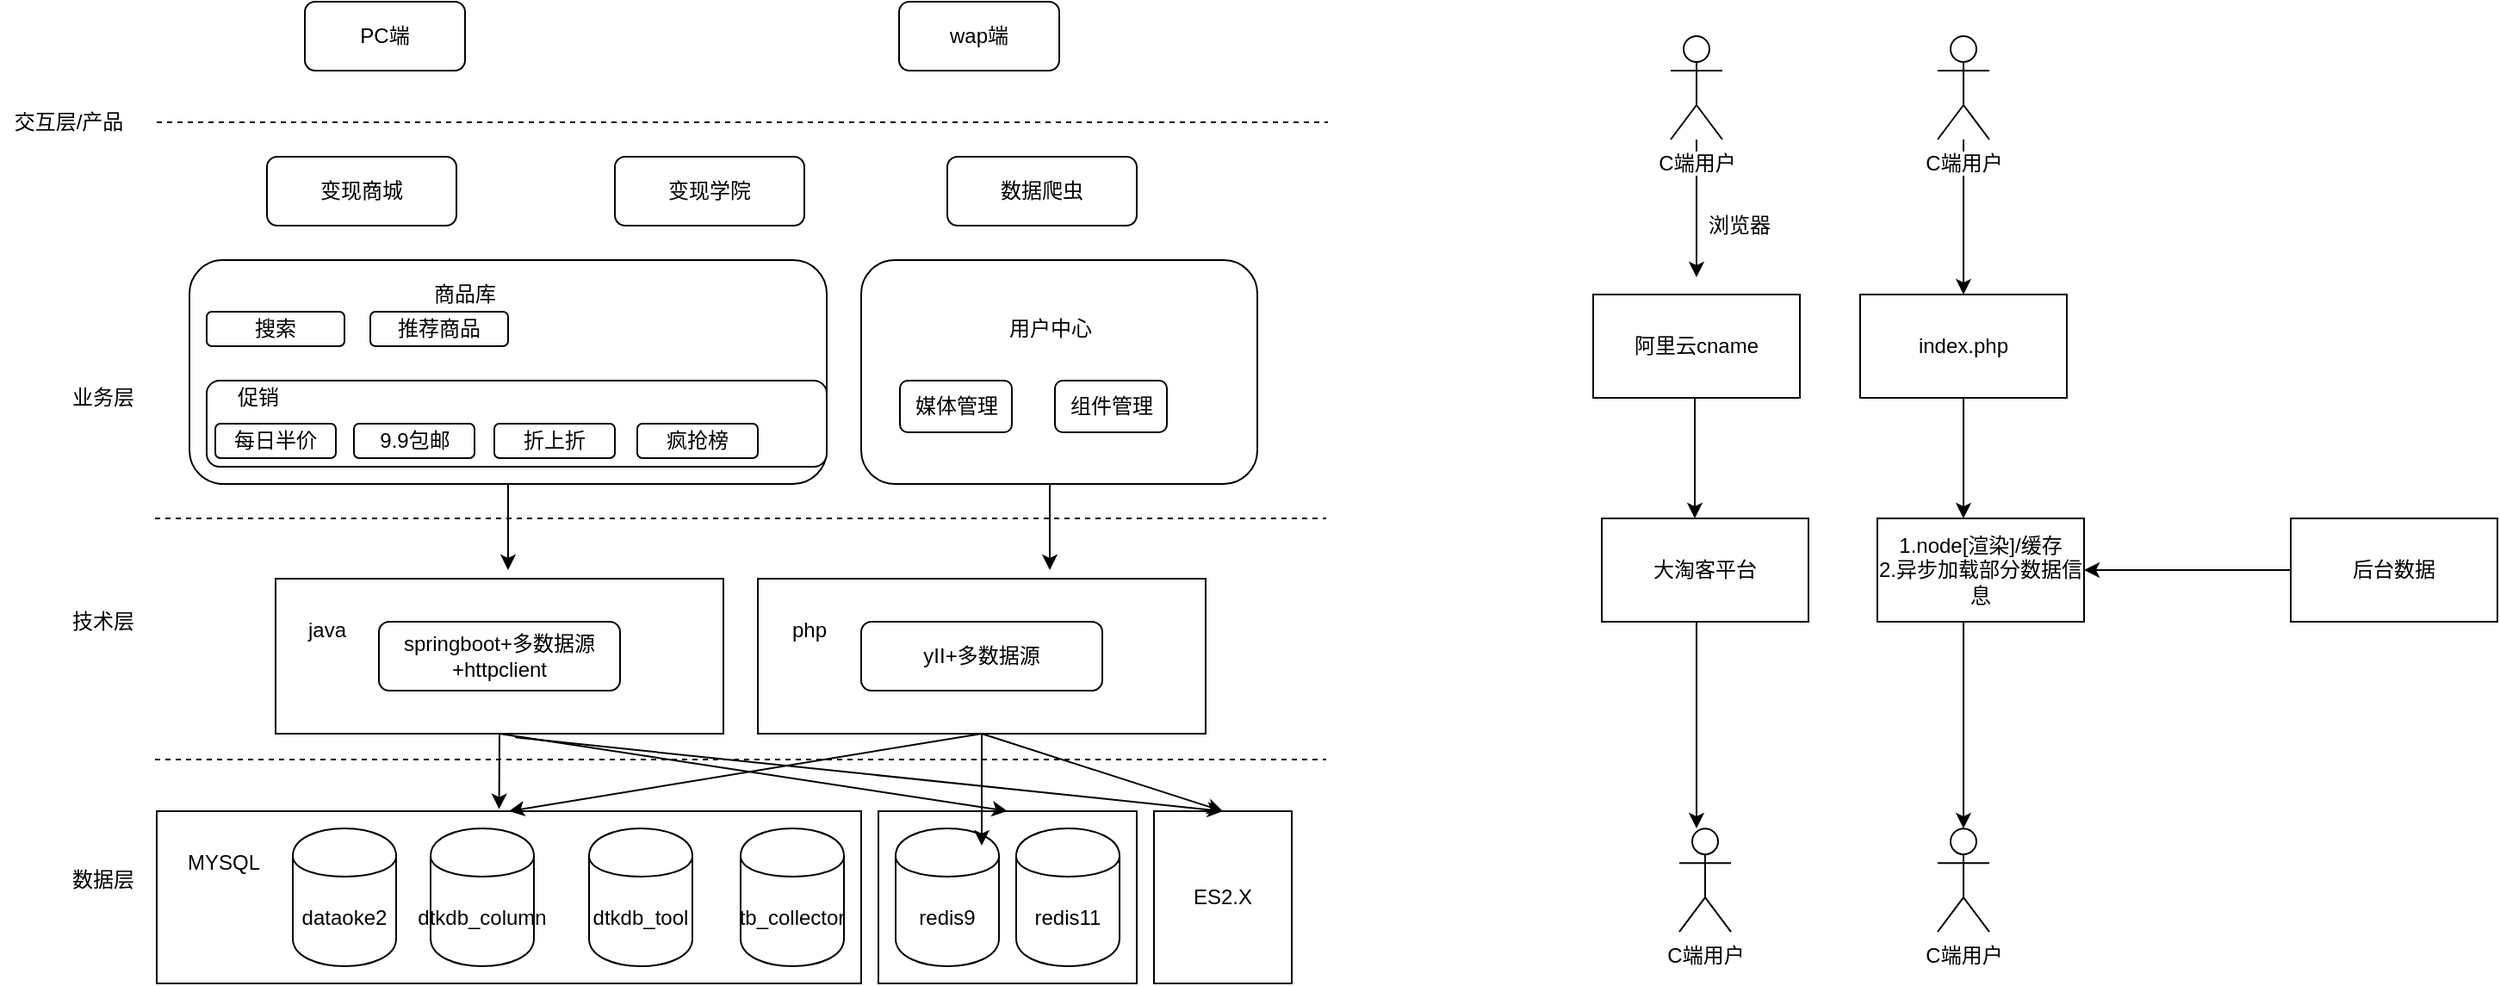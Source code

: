 <mxfile version="11.0.8" type="github"><diagram id="_v9vPl8bkmRnc-huP--U" name="第 1 页"><mxGraphModel dx="1863" dy="550" grid="1" gridSize="10" guides="1" tooltips="1" connect="1" arrows="1" fold="1" page="1" pageScale="1" pageWidth="827" pageHeight="1169" math="0" shadow="0"><root><mxCell id="0"/><mxCell id="1" parent="0"/><mxCell id="0rX34wumKevSuE9-4wh0-14" value="" style="rounded=0;whiteSpace=wrap;html=1;" vertex="1" parent="1"><mxGeometry x="81" y="490" width="409" height="100" as="geometry"/></mxCell><mxCell id="3NmAgZUPKgBlWCw0vPXJ-1" value="" style="endArrow=none;dashed=1;html=1;" parent="1" edge="1"><mxGeometry width="50" height="50" relative="1" as="geometry"><mxPoint x="80" y="320" as="sourcePoint"/><mxPoint x="760" y="320" as="targetPoint"/></mxGeometry></mxCell><mxCell id="3NmAgZUPKgBlWCw0vPXJ-2" value="" style="endArrow=none;dashed=1;html=1;" parent="1" edge="1"><mxGeometry width="50" height="50" relative="1" as="geometry"><mxPoint x="80" y="460" as="sourcePoint"/><mxPoint x="760" y="460" as="targetPoint"/></mxGeometry></mxCell><mxCell id="3NmAgZUPKgBlWCw0vPXJ-3" value="" style="endArrow=none;dashed=1;html=1;" parent="1" edge="1"><mxGeometry width="50" height="50" relative="1" as="geometry"><mxPoint x="81" y="90" as="sourcePoint"/><mxPoint x="761" y="90" as="targetPoint"/></mxGeometry></mxCell><mxCell id="3NmAgZUPKgBlWCw0vPXJ-4" value="dataoke2" style="shape=cylinder;whiteSpace=wrap;html=1;boundedLbl=1;backgroundOutline=1;" parent="1" vertex="1"><mxGeometry x="160" y="500" width="60" height="80" as="geometry"/></mxCell><mxCell id="3NmAgZUPKgBlWCw0vPXJ-5" value="dtkdb_column" style="shape=cylinder;whiteSpace=wrap;html=1;boundedLbl=1;backgroundOutline=1;" parent="1" vertex="1"><mxGeometry x="240" y="500" width="60" height="80" as="geometry"/></mxCell><mxCell id="3NmAgZUPKgBlWCw0vPXJ-6" value="dtkdb_tool" style="shape=cylinder;whiteSpace=wrap;html=1;boundedLbl=1;backgroundOutline=1;" parent="1" vertex="1"><mxGeometry x="332" y="500" width="60" height="80" as="geometry"/></mxCell><mxCell id="3NmAgZUPKgBlWCw0vPXJ-7" value="数据层" style="text;html=1;strokeColor=none;fillColor=none;align=center;verticalAlign=middle;whiteSpace=wrap;rounded=0;" parent="1" vertex="1"><mxGeometry x="30" y="520" width="40" height="20" as="geometry"/></mxCell><mxCell id="3NmAgZUPKgBlWCw0vPXJ-8" value="技术层" style="text;html=1;strokeColor=none;fillColor=none;align=center;verticalAlign=middle;whiteSpace=wrap;rounded=0;" parent="1" vertex="1"><mxGeometry x="30" y="370" width="40" height="20" as="geometry"/></mxCell><mxCell id="3NmAgZUPKgBlWCw0vPXJ-9" value="业务层" style="text;html=1;strokeColor=none;fillColor=none;align=center;verticalAlign=middle;whiteSpace=wrap;rounded=0;" parent="1" vertex="1"><mxGeometry x="30" y="240" width="40" height="20" as="geometry"/></mxCell><mxCell id="3NmAgZUPKgBlWCw0vPXJ-10" value="交互层/产品" style="text;html=1;strokeColor=none;fillColor=none;align=center;verticalAlign=middle;whiteSpace=wrap;rounded=0;" parent="1" vertex="1"><mxGeometry x="-10" y="80" width="80" height="20" as="geometry"/></mxCell><mxCell id="0rX34wumKevSuE9-4wh0-1" value="数据爬虫" style="rounded=1;whiteSpace=wrap;html=1;" vertex="1" parent="1"><mxGeometry x="540" y="110" width="110" height="40" as="geometry"/></mxCell><mxCell id="0rX34wumKevSuE9-4wh0-2" value="变现商城" style="rounded=1;whiteSpace=wrap;html=1;" vertex="1" parent="1"><mxGeometry x="145" y="110" width="110" height="40" as="geometry"/></mxCell><mxCell id="0rX34wumKevSuE9-4wh0-3" value="" style="rounded=1;whiteSpace=wrap;html=1;" vertex="1" parent="1"><mxGeometry x="490" y="170" width="230" height="130" as="geometry"/></mxCell><mxCell id="0rX34wumKevSuE9-4wh0-5" value="tb_collector" style="shape=cylinder;whiteSpace=wrap;html=1;boundedLbl=1;backgroundOutline=1;" vertex="1" parent="1"><mxGeometry x="420" y="500" width="60" height="80" as="geometry"/></mxCell><mxCell id="0rX34wumKevSuE9-4wh0-7" value="" style="rounded=0;whiteSpace=wrap;html=1;" vertex="1" parent="1"><mxGeometry x="500" y="490" width="150" height="100" as="geometry"/></mxCell><mxCell id="0rX34wumKevSuE9-4wh0-8" value="" style="rounded=0;whiteSpace=wrap;html=1;" vertex="1" parent="1"><mxGeometry x="150" y="355" width="260" height="90" as="geometry"/></mxCell><mxCell id="0rX34wumKevSuE9-4wh0-9" value="springboot+多数据源+httpclient" style="rounded=1;whiteSpace=wrap;html=1;" vertex="1" parent="1"><mxGeometry x="210" y="380" width="140" height="40" as="geometry"/></mxCell><mxCell id="0rX34wumKevSuE9-4wh0-10" value="java" style="text;html=1;strokeColor=none;fillColor=none;align=center;verticalAlign=middle;whiteSpace=wrap;rounded=0;" vertex="1" parent="1"><mxGeometry x="160" y="375" width="40" height="20" as="geometry"/></mxCell><mxCell id="0rX34wumKevSuE9-4wh0-11" value="" style="rounded=0;whiteSpace=wrap;html=1;" vertex="1" parent="1"><mxGeometry x="430" y="355" width="260" height="90" as="geometry"/></mxCell><mxCell id="0rX34wumKevSuE9-4wh0-12" value="php" style="text;html=1;strokeColor=none;fillColor=none;align=center;verticalAlign=middle;whiteSpace=wrap;rounded=0;" vertex="1" parent="1"><mxGeometry x="440" y="375" width="40" height="20" as="geometry"/></mxCell><mxCell id="0rX34wumKevSuE9-4wh0-13" value="yII+多数据源" style="rounded=1;whiteSpace=wrap;html=1;" vertex="1" parent="1"><mxGeometry x="490" y="380" width="140" height="40" as="geometry"/></mxCell><mxCell id="0rX34wumKevSuE9-4wh0-15" value="redis9" style="shape=cylinder;whiteSpace=wrap;html=1;boundedLbl=1;backgroundOutline=1;" vertex="1" parent="1"><mxGeometry x="510" y="500" width="60" height="80" as="geometry"/></mxCell><mxCell id="0rX34wumKevSuE9-4wh0-16" value="redis11" style="shape=cylinder;whiteSpace=wrap;html=1;boundedLbl=1;backgroundOutline=1;" vertex="1" parent="1"><mxGeometry x="580" y="500" width="60" height="80" as="geometry"/></mxCell><mxCell id="0rX34wumKevSuE9-4wh0-17" value="MYSQL" style="text;html=1;strokeColor=none;fillColor=none;align=center;verticalAlign=middle;whiteSpace=wrap;rounded=0;" vertex="1" parent="1"><mxGeometry x="100" y="510" width="40" height="20" as="geometry"/></mxCell><mxCell id="0rX34wumKevSuE9-4wh0-18" value="" style="rounded=1;whiteSpace=wrap;html=1;labelPosition=center;verticalLabelPosition=middle;align=center;verticalAlign=middle;" vertex="1" parent="1"><mxGeometry x="100" y="170" width="370" height="130" as="geometry"/></mxCell><mxCell id="0rX34wumKevSuE9-4wh0-21" value="ES2.X" style="rounded=0;whiteSpace=wrap;html=1;" vertex="1" parent="1"><mxGeometry x="660" y="490" width="80" height="100" as="geometry"/></mxCell><mxCell id="0rX34wumKevSuE9-4wh0-22" value="" style="endArrow=classic;html=1;exitX=0.5;exitY=1;exitDx=0;exitDy=0;entryX=0.486;entryY=-0.012;entryDx=0;entryDy=0;entryPerimeter=0;" edge="1" parent="1" source="0rX34wumKevSuE9-4wh0-8" target="0rX34wumKevSuE9-4wh0-14"><mxGeometry width="50" height="50" relative="1" as="geometry"><mxPoint x="170" y="460" as="sourcePoint"/><mxPoint x="165" y="640" as="targetPoint"/></mxGeometry></mxCell><mxCell id="0rX34wumKevSuE9-4wh0-23" value="" style="endArrow=classic;html=1;exitX=0.5;exitY=1;exitDx=0;exitDy=0;entryX=0.5;entryY=0;entryDx=0;entryDy=0;" edge="1" parent="1" source="0rX34wumKevSuE9-4wh0-8" target="0rX34wumKevSuE9-4wh0-7"><mxGeometry width="50" height="50" relative="1" as="geometry"><mxPoint x="290" y="455" as="sourcePoint"/><mxPoint x="289.774" y="518.8" as="targetPoint"/></mxGeometry></mxCell><mxCell id="0rX34wumKevSuE9-4wh0-24" value="" style="endArrow=classic;html=1;entryX=0.5;entryY=0;entryDx=0;entryDy=0;exitX=0.535;exitY=1.024;exitDx=0;exitDy=0;exitPerimeter=0;" edge="1" parent="1" source="0rX34wumKevSuE9-4wh0-8" target="0rX34wumKevSuE9-4wh0-21"><mxGeometry width="50" height="50" relative="1" as="geometry"><mxPoint x="280" y="450" as="sourcePoint"/><mxPoint x="289.774" y="518.8" as="targetPoint"/></mxGeometry></mxCell><mxCell id="0rX34wumKevSuE9-4wh0-25" value="" style="endArrow=classic;html=1;exitX=0.5;exitY=1;exitDx=0;exitDy=0;entryX=0.5;entryY=0;entryDx=0;entryDy=0;" edge="1" parent="1" source="0rX34wumKevSuE9-4wh0-11" target="0rX34wumKevSuE9-4wh0-14"><mxGeometry width="50" height="50" relative="1" as="geometry"><mxPoint x="290" y="455" as="sourcePoint"/><mxPoint x="289.774" y="518.8" as="targetPoint"/></mxGeometry></mxCell><mxCell id="0rX34wumKevSuE9-4wh0-26" value="" style="endArrow=classic;html=1;exitX=0.5;exitY=1;exitDx=0;exitDy=0;" edge="1" parent="1" source="0rX34wumKevSuE9-4wh0-11"><mxGeometry width="50" height="50" relative="1" as="geometry"><mxPoint x="560" y="450" as="sourcePoint"/><mxPoint x="560" y="510" as="targetPoint"/></mxGeometry></mxCell><mxCell id="0rX34wumKevSuE9-4wh0-27" value="" style="endArrow=classic;html=1;exitX=0.5;exitY=1;exitDx=0;exitDy=0;entryX=0.5;entryY=0;entryDx=0;entryDy=0;" edge="1" parent="1" source="0rX34wumKevSuE9-4wh0-11" target="0rX34wumKevSuE9-4wh0-21"><mxGeometry width="50" height="50" relative="1" as="geometry"><mxPoint x="570" y="455" as="sourcePoint"/><mxPoint x="570" y="520" as="targetPoint"/></mxGeometry></mxCell><mxCell id="0rX34wumKevSuE9-4wh0-30" value="商品库" style="text;html=1;strokeColor=none;fillColor=none;align=center;verticalAlign=middle;whiteSpace=wrap;rounded=0;" vertex="1" parent="1"><mxGeometry x="240" y="180" width="40" height="20" as="geometry"/></mxCell><mxCell id="0rX34wumKevSuE9-4wh0-33" value="用户中心" style="text;html=1;strokeColor=none;fillColor=none;align=center;verticalAlign=middle;whiteSpace=wrap;rounded=0;" vertex="1" parent="1"><mxGeometry x="570" y="200" width="60" height="20" as="geometry"/></mxCell><mxCell id="0rX34wumKevSuE9-4wh0-34" value="媒体管理" style="rounded=1;whiteSpace=wrap;html=1;" vertex="1" parent="1"><mxGeometry x="512.5" y="240" width="65" height="30" as="geometry"/></mxCell><mxCell id="0rX34wumKevSuE9-4wh0-35" value="组件管理" style="rounded=1;whiteSpace=wrap;html=1;" vertex="1" parent="1"><mxGeometry x="602.5" y="240" width="65" height="30" as="geometry"/></mxCell><mxCell id="0rX34wumKevSuE9-4wh0-36" value="变现学院" style="rounded=1;whiteSpace=wrap;html=1;" vertex="1" parent="1"><mxGeometry x="347" y="110" width="110" height="40" as="geometry"/></mxCell><mxCell id="0rX34wumKevSuE9-4wh0-37" value="搜索" style="rounded=1;whiteSpace=wrap;html=1;" vertex="1" parent="1"><mxGeometry x="110" y="200" width="80" height="20" as="geometry"/></mxCell><mxCell id="0rX34wumKevSuE9-4wh0-38" value="" style="rounded=1;whiteSpace=wrap;html=1;" vertex="1" parent="1"><mxGeometry x="110" y="240" width="360" height="50" as="geometry"/></mxCell><mxCell id="0rX34wumKevSuE9-4wh0-39" value="促销" style="text;html=1;strokeColor=none;fillColor=none;align=center;verticalAlign=middle;whiteSpace=wrap;rounded=0;" vertex="1" parent="1"><mxGeometry x="120" y="240" width="40" height="20" as="geometry"/></mxCell><mxCell id="0rX34wumKevSuE9-4wh0-40" value="每日半价" style="rounded=1;whiteSpace=wrap;html=1;" vertex="1" parent="1"><mxGeometry x="115" y="265" width="70" height="20" as="geometry"/></mxCell><mxCell id="0rX34wumKevSuE9-4wh0-41" value="9.9包邮" style="rounded=1;whiteSpace=wrap;html=1;" vertex="1" parent="1"><mxGeometry x="195.5" y="265" width="70" height="20" as="geometry"/></mxCell><mxCell id="0rX34wumKevSuE9-4wh0-42" value="折上折" style="rounded=1;whiteSpace=wrap;html=1;" vertex="1" parent="1"><mxGeometry x="277" y="265" width="70" height="20" as="geometry"/></mxCell><mxCell id="0rX34wumKevSuE9-4wh0-43" value="疯抢榜" style="rounded=1;whiteSpace=wrap;html=1;" vertex="1" parent="1"><mxGeometry x="360" y="265" width="70" height="20" as="geometry"/></mxCell><mxCell id="0rX34wumKevSuE9-4wh0-44" value="推荐商品" style="rounded=1;whiteSpace=wrap;html=1;" vertex="1" parent="1"><mxGeometry x="205" y="200" width="80" height="20" as="geometry"/></mxCell><mxCell id="0rX34wumKevSuE9-4wh0-54" value="" style="edgeStyle=orthogonalEdgeStyle;rounded=0;orthogonalLoop=1;jettySize=auto;html=1;" edge="1" parent="1" source="0rX34wumKevSuE9-4wh0-47"><mxGeometry relative="1" as="geometry"><mxPoint x="975" y="180" as="targetPoint"/></mxGeometry></mxCell><mxCell id="0rX34wumKevSuE9-4wh0-47" value="C端用户" style="shape=umlActor;verticalLabelPosition=bottom;labelBackgroundColor=#ffffff;verticalAlign=top;html=1;outlineConnect=0;" vertex="1" parent="1"><mxGeometry x="960" y="40" width="30" height="60" as="geometry"/></mxCell><mxCell id="0rX34wumKevSuE9-4wh0-52" value="阿里云cname" style="rounded=0;whiteSpace=wrap;html=1;" vertex="1" parent="1"><mxGeometry x="915" y="190" width="120" height="60" as="geometry"/></mxCell><mxCell id="0rX34wumKevSuE9-4wh0-55" value="浏览器" style="text;html=1;strokeColor=none;fillColor=none;align=center;verticalAlign=middle;whiteSpace=wrap;rounded=0;" vertex="1" parent="1"><mxGeometry x="980" y="140" width="40" height="20" as="geometry"/></mxCell><mxCell id="0rX34wumKevSuE9-4wh0-56" value="大淘客平台" style="rounded=0;whiteSpace=wrap;html=1;" vertex="1" parent="1"><mxGeometry x="920" y="320" width="120" height="60" as="geometry"/></mxCell><mxCell id="0rX34wumKevSuE9-4wh0-57" value="" style="edgeStyle=orthogonalEdgeStyle;rounded=0;orthogonalLoop=1;jettySize=auto;html=1;" edge="1" parent="1"><mxGeometry relative="1" as="geometry"><mxPoint x="974" y="250" as="sourcePoint"/><mxPoint x="974" y="320" as="targetPoint"/></mxGeometry></mxCell><mxCell id="0rX34wumKevSuE9-4wh0-58" value="index.php&lt;br&gt;" style="rounded=0;whiteSpace=wrap;html=1;" vertex="1" parent="1"><mxGeometry x="1070" y="190" width="120" height="60" as="geometry"/></mxCell><mxCell id="0rX34wumKevSuE9-4wh0-59" value="" style="edgeStyle=orthogonalEdgeStyle;rounded=0;orthogonalLoop=1;jettySize=auto;html=1;" edge="1" parent="1" source="0rX34wumKevSuE9-4wh0-60"><mxGeometry relative="1" as="geometry"><mxPoint x="1130" y="190" as="targetPoint"/></mxGeometry></mxCell><mxCell id="0rX34wumKevSuE9-4wh0-60" value="C端用户" style="shape=umlActor;verticalLabelPosition=bottom;labelBackgroundColor=#ffffff;verticalAlign=top;html=1;outlineConnect=0;" vertex="1" parent="1"><mxGeometry x="1115" y="40" width="30" height="60" as="geometry"/></mxCell><mxCell id="0rX34wumKevSuE9-4wh0-61" value="1.node[渲染]/缓存&lt;br&gt;2.异步加载部分数据信息" style="rounded=0;whiteSpace=wrap;html=1;" vertex="1" parent="1"><mxGeometry x="1080" y="320" width="120" height="60" as="geometry"/></mxCell><mxCell id="0rX34wumKevSuE9-4wh0-62" value="后台数据" style="rounded=0;whiteSpace=wrap;html=1;" vertex="1" parent="1"><mxGeometry x="1320" y="320" width="120" height="60" as="geometry"/></mxCell><mxCell id="0rX34wumKevSuE9-4wh0-64" value="" style="edgeStyle=orthogonalEdgeStyle;rounded=0;orthogonalLoop=1;jettySize=auto;html=1;entryX=1;entryY=0.5;entryDx=0;entryDy=0;exitX=0;exitY=0.5;exitDx=0;exitDy=0;" edge="1" parent="1" source="0rX34wumKevSuE9-4wh0-62" target="0rX34wumKevSuE9-4wh0-61"><mxGeometry relative="1" as="geometry"><mxPoint x="1280" y="435" as="targetPoint"/><mxPoint x="1280" y="345" as="sourcePoint"/></mxGeometry></mxCell><mxCell id="0rX34wumKevSuE9-4wh0-65" value="" style="edgeStyle=orthogonalEdgeStyle;rounded=0;orthogonalLoop=1;jettySize=auto;html=1;" edge="1" parent="1"><mxGeometry relative="1" as="geometry"><mxPoint x="1130" y="250" as="sourcePoint"/><mxPoint x="1130" y="320" as="targetPoint"/><Array as="points"><mxPoint x="1130" y="280"/><mxPoint x="1130" y="280"/></Array></mxGeometry></mxCell><mxCell id="0rX34wumKevSuE9-4wh0-66" value="" style="edgeStyle=orthogonalEdgeStyle;rounded=0;orthogonalLoop=1;jettySize=auto;html=1;" edge="1" parent="1"><mxGeometry relative="1" as="geometry"><mxPoint x="975" y="380" as="sourcePoint"/><mxPoint x="975" y="500" as="targetPoint"/></mxGeometry></mxCell><mxCell id="0rX34wumKevSuE9-4wh0-67" value="" style="edgeStyle=orthogonalEdgeStyle;rounded=0;orthogonalLoop=1;jettySize=auto;html=1;" edge="1" parent="1"><mxGeometry relative="1" as="geometry"><mxPoint x="1130" y="380" as="sourcePoint"/><mxPoint x="1130" y="500" as="targetPoint"/></mxGeometry></mxCell><mxCell id="0rX34wumKevSuE9-4wh0-68" value="" style="endArrow=classic;html=1;exitX=0.5;exitY=1;exitDx=0;exitDy=0;" edge="1" parent="1" source="0rX34wumKevSuE9-4wh0-18"><mxGeometry width="50" height="50" relative="1" as="geometry"><mxPoint x="30" y="380" as="sourcePoint"/><mxPoint x="285" y="350" as="targetPoint"/></mxGeometry></mxCell><mxCell id="0rX34wumKevSuE9-4wh0-69" value="" style="endArrow=classic;html=1;exitX=0.5;exitY=1;exitDx=0;exitDy=0;" edge="1" parent="1"><mxGeometry width="50" height="50" relative="1" as="geometry"><mxPoint x="599.5" y="300" as="sourcePoint"/><mxPoint x="599.5" y="350" as="targetPoint"/></mxGeometry></mxCell><mxCell id="0rX34wumKevSuE9-4wh0-71" value="C端用户" style="shape=umlActor;verticalLabelPosition=bottom;labelBackgroundColor=#ffffff;verticalAlign=top;html=1;outlineConnect=0;" vertex="1" parent="1"><mxGeometry x="965" y="500.1" width="30" height="60" as="geometry"/></mxCell><mxCell id="0rX34wumKevSuE9-4wh0-72" value="C端用户" style="shape=umlActor;verticalLabelPosition=bottom;labelBackgroundColor=#ffffff;verticalAlign=top;html=1;outlineConnect=0;" vertex="1" parent="1"><mxGeometry x="1115" y="500.1" width="30" height="60" as="geometry"/></mxCell><mxCell id="0rX34wumKevSuE9-4wh0-76" value="PC端" style="rounded=1;whiteSpace=wrap;html=1;" vertex="1" parent="1"><mxGeometry x="167" y="20" width="93" height="40" as="geometry"/></mxCell><mxCell id="0rX34wumKevSuE9-4wh0-77" value="wap端" style="rounded=1;whiteSpace=wrap;html=1;" vertex="1" parent="1"><mxGeometry x="512" y="20" width="93" height="40" as="geometry"/></mxCell></root></mxGraphModel></diagram></mxfile>